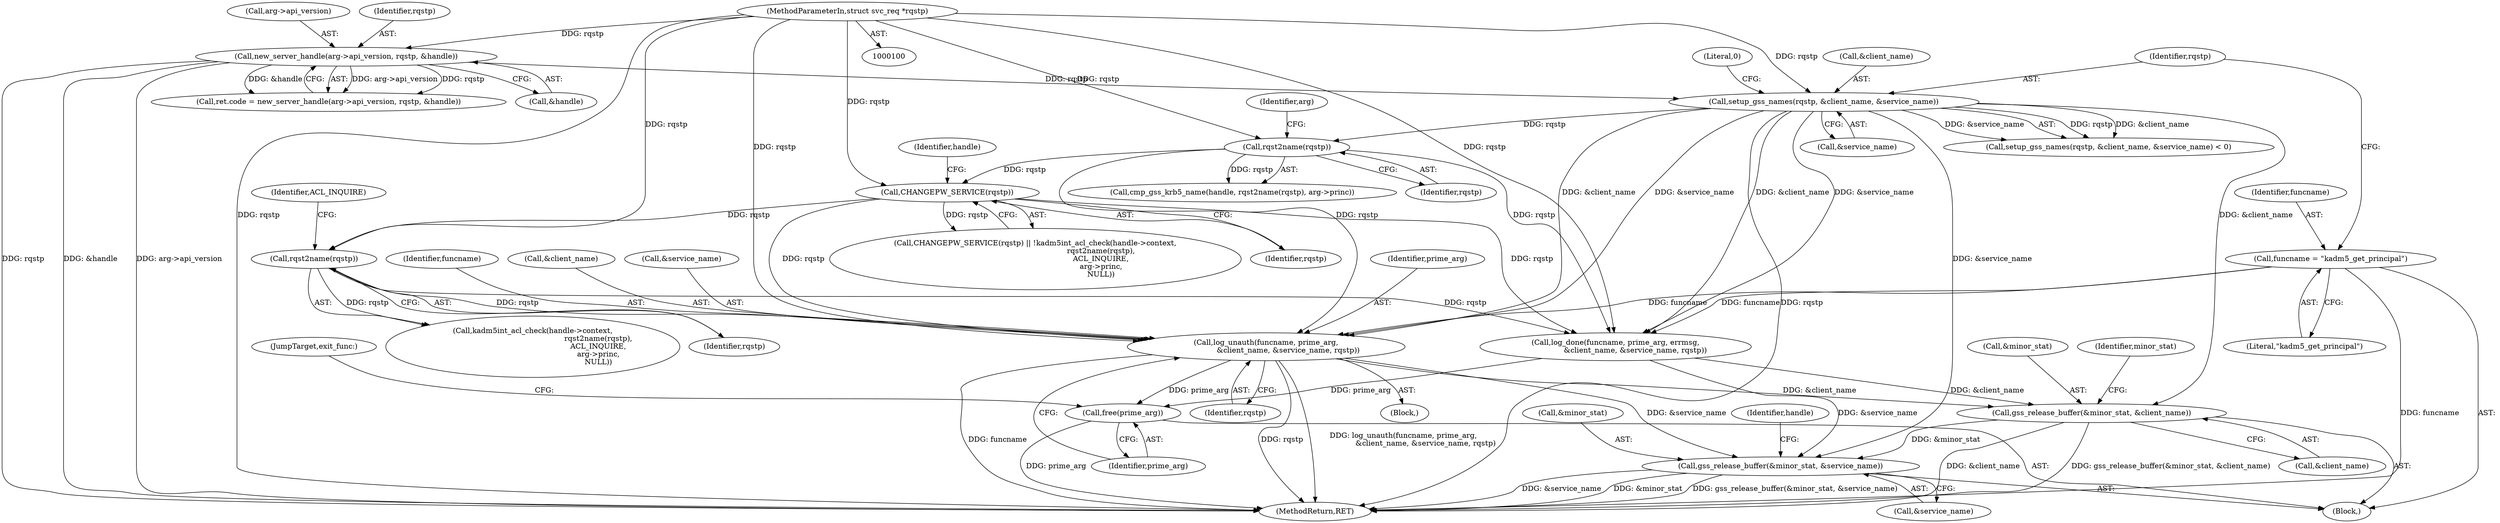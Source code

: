 digraph "0_krb5_83ed75feba32e46f736fcce0d96a0445f29b96c2_10@pointer" {
"1000222" [label="(Call,log_unauth(funcname, prime_arg,\n                   &client_name, &service_name, rqstp))"];
"1000155" [label="(Call,funcname = \"kadm5_get_principal\")"];
"1000160" [label="(Call,setup_gss_names(rqstp, &client_name, &service_name))"];
"1000130" [label="(Call,new_server_handle(arg->api_version, rqstp, &handle))"];
"1000102" [label="(MethodParameterIn,struct svc_req *rqstp)"];
"1000209" [label="(Call,rqst2name(rqstp))"];
"1000202" [label="(Call,CHANGEPW_SERVICE(rqstp))"];
"1000196" [label="(Call,rqst2name(rqstp))"];
"1000281" [label="(Call,free(prime_arg))"];
"1000284" [label="(Call,gss_release_buffer(&minor_stat, &client_name))"];
"1000289" [label="(Call,gss_release_buffer(&minor_stat, &service_name))"];
"1000285" [label="(Call,&minor_stat)"];
"1000292" [label="(Call,&service_name)"];
"1000197" [label="(Identifier,rqstp)"];
"1000166" [label="(Literal,0)"];
"1000126" [label="(Call,ret.code = new_server_handle(arg->api_version, rqstp, &handle))"];
"1000196" [label="(Call,rqst2name(rqstp))"];
"1000224" [label="(Identifier,prime_arg)"];
"1000287" [label="(Call,&client_name)"];
"1000281" [label="(Call,free(prime_arg))"];
"1000223" [label="(Identifier,funcname)"];
"1000130" [label="(Call,new_server_handle(arg->api_version, rqstp, &handle))"];
"1000194" [label="(Call,cmp_gss_krb5_name(handle, rqst2name(rqstp), arg->princ))"];
"1000291" [label="(Identifier,minor_stat)"];
"1000222" [label="(Call,log_unauth(funcname, prime_arg,\n                   &client_name, &service_name, rqstp))"];
"1000155" [label="(Call,funcname = \"kadm5_get_principal\")"];
"1000225" [label="(Call,&client_name)"];
"1000284" [label="(Call,gss_release_buffer(&minor_stat, &client_name))"];
"1000157" [label="(Literal,\"kadm5_get_principal\")"];
"1000205" [label="(Call,kadm5int_acl_check(handle->context,\n                                                        rqst2name(rqstp),\n                                                        ACL_INQUIRE,\n                                                        arg->princ,\n                                                        NULL))"];
"1000295" [label="(Identifier,handle)"];
"1000210" [label="(Identifier,rqstp)"];
"1000161" [label="(Identifier,rqstp)"];
"1000156" [label="(Identifier,funcname)"];
"1000164" [label="(Call,&service_name)"];
"1000290" [label="(Call,&minor_stat)"];
"1000160" [label="(Call,setup_gss_names(rqstp, &client_name, &service_name))"];
"1000216" [label="(Block,)"];
"1000289" [label="(Call,gss_release_buffer(&minor_stat, &service_name))"];
"1000135" [label="(Call,&handle)"];
"1000203" [label="(Identifier,rqstp)"];
"1000299" [label="(MethodReturn,RET)"];
"1000211" [label="(Identifier,ACL_INQUIRE)"];
"1000229" [label="(Identifier,rqstp)"];
"1000131" [label="(Call,arg->api_version)"];
"1000207" [label="(Identifier,handle)"];
"1000159" [label="(Call,setup_gss_names(rqstp, &client_name, &service_name) < 0)"];
"1000162" [label="(Call,&client_name)"];
"1000103" [label="(Block,)"];
"1000102" [label="(MethodParameterIn,struct svc_req *rqstp)"];
"1000202" [label="(Call,CHANGEPW_SERVICE(rqstp))"];
"1000282" [label="(Identifier,prime_arg)"];
"1000201" [label="(Call,CHANGEPW_SERVICE(rqstp) || !kadm5int_acl_check(handle->context,\n                                                        rqst2name(rqstp),\n                                                        ACL_INQUIRE,\n                                                        arg->princ,\n                                                        NULL))"];
"1000263" [label="(Call,log_done(funcname, prime_arg, errmsg,\n                 &client_name, &service_name, rqstp))"];
"1000283" [label="(JumpTarget,exit_func:)"];
"1000134" [label="(Identifier,rqstp)"];
"1000209" [label="(Call,rqst2name(rqstp))"];
"1000199" [label="(Identifier,arg)"];
"1000227" [label="(Call,&service_name)"];
"1000222" -> "1000216"  [label="AST: "];
"1000222" -> "1000229"  [label="CFG: "];
"1000223" -> "1000222"  [label="AST: "];
"1000224" -> "1000222"  [label="AST: "];
"1000225" -> "1000222"  [label="AST: "];
"1000227" -> "1000222"  [label="AST: "];
"1000229" -> "1000222"  [label="AST: "];
"1000282" -> "1000222"  [label="CFG: "];
"1000222" -> "1000299"  [label="DDG: funcname"];
"1000222" -> "1000299"  [label="DDG: rqstp"];
"1000222" -> "1000299"  [label="DDG: log_unauth(funcname, prime_arg,\n                   &client_name, &service_name, rqstp)"];
"1000155" -> "1000222"  [label="DDG: funcname"];
"1000160" -> "1000222"  [label="DDG: &client_name"];
"1000160" -> "1000222"  [label="DDG: &service_name"];
"1000209" -> "1000222"  [label="DDG: rqstp"];
"1000202" -> "1000222"  [label="DDG: rqstp"];
"1000196" -> "1000222"  [label="DDG: rqstp"];
"1000102" -> "1000222"  [label="DDG: rqstp"];
"1000222" -> "1000281"  [label="DDG: prime_arg"];
"1000222" -> "1000284"  [label="DDG: &client_name"];
"1000222" -> "1000289"  [label="DDG: &service_name"];
"1000155" -> "1000103"  [label="AST: "];
"1000155" -> "1000157"  [label="CFG: "];
"1000156" -> "1000155"  [label="AST: "];
"1000157" -> "1000155"  [label="AST: "];
"1000161" -> "1000155"  [label="CFG: "];
"1000155" -> "1000299"  [label="DDG: funcname"];
"1000155" -> "1000263"  [label="DDG: funcname"];
"1000160" -> "1000159"  [label="AST: "];
"1000160" -> "1000164"  [label="CFG: "];
"1000161" -> "1000160"  [label="AST: "];
"1000162" -> "1000160"  [label="AST: "];
"1000164" -> "1000160"  [label="AST: "];
"1000166" -> "1000160"  [label="CFG: "];
"1000160" -> "1000299"  [label="DDG: rqstp"];
"1000160" -> "1000159"  [label="DDG: rqstp"];
"1000160" -> "1000159"  [label="DDG: &client_name"];
"1000160" -> "1000159"  [label="DDG: &service_name"];
"1000130" -> "1000160"  [label="DDG: rqstp"];
"1000102" -> "1000160"  [label="DDG: rqstp"];
"1000160" -> "1000196"  [label="DDG: rqstp"];
"1000160" -> "1000263"  [label="DDG: &client_name"];
"1000160" -> "1000263"  [label="DDG: &service_name"];
"1000160" -> "1000284"  [label="DDG: &client_name"];
"1000160" -> "1000289"  [label="DDG: &service_name"];
"1000130" -> "1000126"  [label="AST: "];
"1000130" -> "1000135"  [label="CFG: "];
"1000131" -> "1000130"  [label="AST: "];
"1000134" -> "1000130"  [label="AST: "];
"1000135" -> "1000130"  [label="AST: "];
"1000126" -> "1000130"  [label="CFG: "];
"1000130" -> "1000299"  [label="DDG: rqstp"];
"1000130" -> "1000299"  [label="DDG: &handle"];
"1000130" -> "1000299"  [label="DDG: arg->api_version"];
"1000130" -> "1000126"  [label="DDG: arg->api_version"];
"1000130" -> "1000126"  [label="DDG: rqstp"];
"1000130" -> "1000126"  [label="DDG: &handle"];
"1000102" -> "1000130"  [label="DDG: rqstp"];
"1000102" -> "1000100"  [label="AST: "];
"1000102" -> "1000299"  [label="DDG: rqstp"];
"1000102" -> "1000196"  [label="DDG: rqstp"];
"1000102" -> "1000202"  [label="DDG: rqstp"];
"1000102" -> "1000209"  [label="DDG: rqstp"];
"1000102" -> "1000263"  [label="DDG: rqstp"];
"1000209" -> "1000205"  [label="AST: "];
"1000209" -> "1000210"  [label="CFG: "];
"1000210" -> "1000209"  [label="AST: "];
"1000211" -> "1000209"  [label="CFG: "];
"1000209" -> "1000205"  [label="DDG: rqstp"];
"1000202" -> "1000209"  [label="DDG: rqstp"];
"1000209" -> "1000263"  [label="DDG: rqstp"];
"1000202" -> "1000201"  [label="AST: "];
"1000202" -> "1000203"  [label="CFG: "];
"1000203" -> "1000202"  [label="AST: "];
"1000207" -> "1000202"  [label="CFG: "];
"1000201" -> "1000202"  [label="CFG: "];
"1000202" -> "1000201"  [label="DDG: rqstp"];
"1000196" -> "1000202"  [label="DDG: rqstp"];
"1000202" -> "1000263"  [label="DDG: rqstp"];
"1000196" -> "1000194"  [label="AST: "];
"1000196" -> "1000197"  [label="CFG: "];
"1000197" -> "1000196"  [label="AST: "];
"1000199" -> "1000196"  [label="CFG: "];
"1000196" -> "1000194"  [label="DDG: rqstp"];
"1000196" -> "1000263"  [label="DDG: rqstp"];
"1000281" -> "1000103"  [label="AST: "];
"1000281" -> "1000282"  [label="CFG: "];
"1000282" -> "1000281"  [label="AST: "];
"1000283" -> "1000281"  [label="CFG: "];
"1000281" -> "1000299"  [label="DDG: prime_arg"];
"1000263" -> "1000281"  [label="DDG: prime_arg"];
"1000284" -> "1000103"  [label="AST: "];
"1000284" -> "1000287"  [label="CFG: "];
"1000285" -> "1000284"  [label="AST: "];
"1000287" -> "1000284"  [label="AST: "];
"1000291" -> "1000284"  [label="CFG: "];
"1000284" -> "1000299"  [label="DDG: &client_name"];
"1000284" -> "1000299"  [label="DDG: gss_release_buffer(&minor_stat, &client_name)"];
"1000263" -> "1000284"  [label="DDG: &client_name"];
"1000284" -> "1000289"  [label="DDG: &minor_stat"];
"1000289" -> "1000103"  [label="AST: "];
"1000289" -> "1000292"  [label="CFG: "];
"1000290" -> "1000289"  [label="AST: "];
"1000292" -> "1000289"  [label="AST: "];
"1000295" -> "1000289"  [label="CFG: "];
"1000289" -> "1000299"  [label="DDG: &service_name"];
"1000289" -> "1000299"  [label="DDG: &minor_stat"];
"1000289" -> "1000299"  [label="DDG: gss_release_buffer(&minor_stat, &service_name)"];
"1000263" -> "1000289"  [label="DDG: &service_name"];
}
